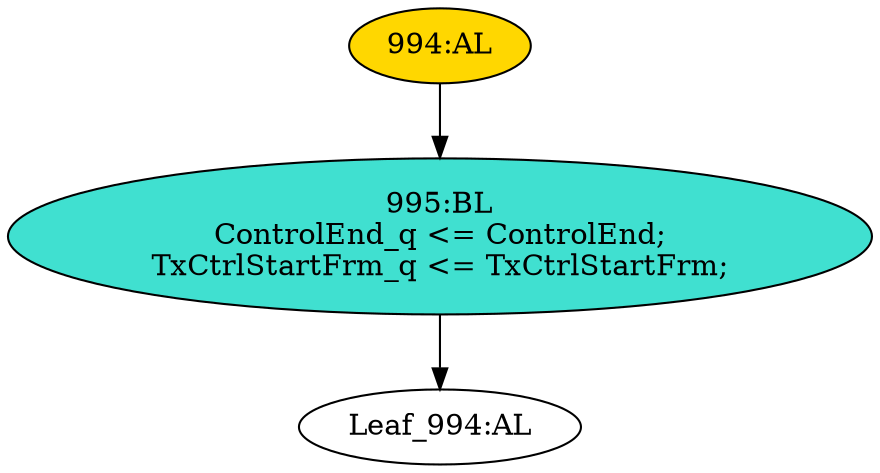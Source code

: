 strict digraph "" {
	node [label="\N"];
	"995:BL"	 [ast="<pyverilog.vparser.ast.Block object at 0x7f37fb6772d0>",
		fillcolor=turquoise,
		label="995:BL
ControlEnd_q <= ControlEnd;
TxCtrlStartFrm_q <= TxCtrlStartFrm;",
		statements="[<pyverilog.vparser.ast.NonblockingSubstitution object at 0x7f37fb674d90>, <pyverilog.vparser.ast.NonblockingSubstitution object \
at 0x7f37fb674e10>]",
		style=filled,
		typ=Block];
	"Leaf_994:AL"	 [def_var="['ControlEnd_q', 'TxCtrlStartFrm_q']",
		label="Leaf_994:AL"];
	"995:BL" -> "Leaf_994:AL"	 [cond="[]",
		lineno=None];
	"994:AL"	 [ast="<pyverilog.vparser.ast.Always object at 0x7f37fb677310>",
		clk_sens=True,
		fillcolor=gold,
		label="994:AL",
		sens="['MTxClk']",
		statements="[]",
		style=filled,
		typ=Always,
		use_var="['TxCtrlStartFrm', 'ControlEnd']"];
	"994:AL" -> "995:BL"	 [cond="[]",
		lineno=None];
}
